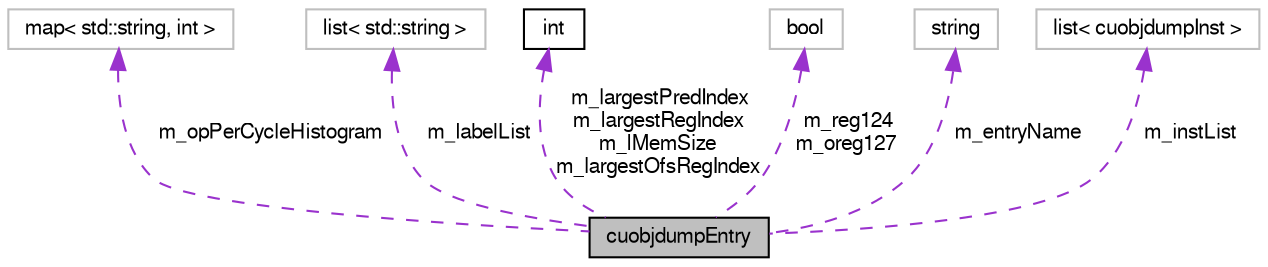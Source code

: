 digraph "cuobjdumpEntry"
{
  bgcolor="transparent";
  edge [fontname="FreeSans",fontsize="10",labelfontname="FreeSans",labelfontsize="10"];
  node [fontname="FreeSans",fontsize="10",shape=record];
  Node1 [label="cuobjdumpEntry",height=0.2,width=0.4,color="black", fillcolor="grey75", style="filled", fontcolor="black"];
  Node2 -> Node1 [dir="back",color="darkorchid3",fontsize="10",style="dashed",label=" m_opPerCycleHistogram" ,fontname="FreeSans"];
  Node2 [label="map\< std::string, int \>",height=0.2,width=0.4,color="grey75"];
  Node3 -> Node1 [dir="back",color="darkorchid3",fontsize="10",style="dashed",label=" m_labelList" ,fontname="FreeSans"];
  Node3 [label="list\< std::string \>",height=0.2,width=0.4,color="grey75"];
  Node4 -> Node1 [dir="back",color="darkorchid3",fontsize="10",style="dashed",label=" m_largestPredIndex\nm_largestRegIndex\nm_lMemSize\nm_largestOfsRegIndex" ,fontname="FreeSans"];
  Node4 [label="int",height=0.2,width=0.4,color="black",URL="$classint.html"];
  Node5 -> Node1 [dir="back",color="darkorchid3",fontsize="10",style="dashed",label=" m_reg124\nm_oreg127" ,fontname="FreeSans"];
  Node5 [label="bool",height=0.2,width=0.4,color="grey75"];
  Node6 -> Node1 [dir="back",color="darkorchid3",fontsize="10",style="dashed",label=" m_entryName" ,fontname="FreeSans"];
  Node6 [label="string",height=0.2,width=0.4,color="grey75"];
  Node7 -> Node1 [dir="back",color="darkorchid3",fontsize="10",style="dashed",label=" m_instList" ,fontname="FreeSans"];
  Node7 [label="list\< cuobjdumpInst \>",height=0.2,width=0.4,color="grey75"];
}
